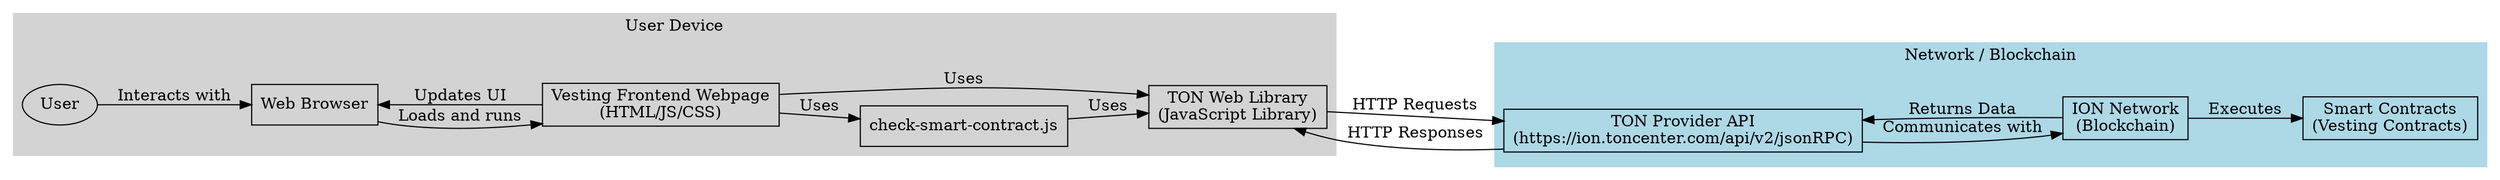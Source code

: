 digraph VestingFrontendComponents {
    rankdir=LR;
    node [shape=box];

    subgraph cluster_user {
        label="User Device";
        style=filled;
        color=lightgrey;

        User [label="User", shape=ellipse];
        Browser [label="Web Browser"];
        VestingFrontend [label="Vesting Frontend Webpage\n(HTML/JS/CSS)"];
        CheckSmartContractJS [label="check-smart-contract.js"];
        TONWebLib [label="TON Web Library\n(JavaScript Library)"];

        User -> Browser [label="Interacts with"];
        Browser -> VestingFrontend [label="Loads and runs"];
        VestingFrontend -> CheckSmartContractJS [label="Uses"];
        VestingFrontend -> TONWebLib [label="Uses"];
        CheckSmartContractJS -> TONWebLib [label="Uses"];
        VestingFrontend -> Browser [label="Updates UI"];
    }

    subgraph cluster_network {
        label="Network / Blockchain";
        style=filled;
        color=lightblue;

        TONProviderAPI [label="TON Provider API\n(https://ion.toncenter.com/api/v2/jsonRPC)"];
        IONNetwork [label="ION Network\n(Blockchain)"];
        SmartContracts [label="Smart Contracts\n(Vesting Contracts)"];

        TONProviderAPI -> IONNetwork [label="Communicates with"];
        IONNetwork -> SmartContracts [label="Executes"];
        IONNetwork -> TONProviderAPI [label="Returns Data"];
    }

    TONWebLib -> TONProviderAPI [label="HTTP Requests"];
    TONProviderAPI -> TONWebLib [label="HTTP Responses"];
}


